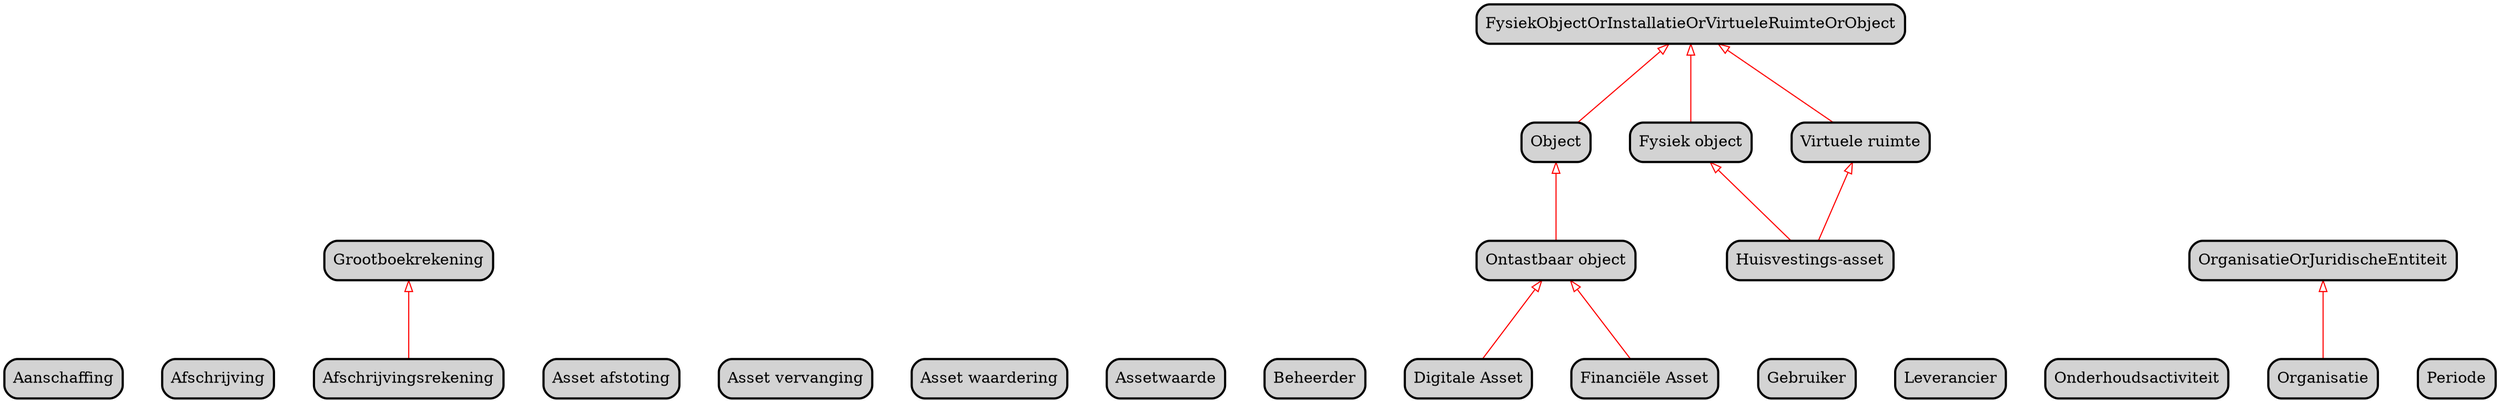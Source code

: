 digraph {
	graph [bgcolor=white,
		landscape=false,
		mode=ipsep,
		nodesep=0.5,
		outputorder=edgesfirst,
		overlap=voronoi,
		rank=same,
		rankdir=BT,
		ranksep=1,
		remincross=true
	];
	node [bgcolor=lightgray,
		label="\N",
		shape=box,
		style="rounded,filled,bold"
	];
	edge [color=black,
		len=4
	];
	4109969044283413085	[label=Aanschaffing];
	4109969044283413086	[label=Afschrijving];
	4109969044283413087	[label=Afschrijvingsrekening];
	238150469737362640	[label=Grootboekrekening];
	4109969044283413087 -> 238150469737362640	[arrowhead=onormal,
		color=red,
		len=2];
	4109969044283413080	[label="Asset afstoting"];
	4109969044283413081	[label="Asset vervanging"];
	4109969044283413082	[label="Asset waardering"];
	4109969044283413083	[label=Assetwaarde];
	4109969044283413076	[label=Beheerder];
	4109969044283413077	[label="Digitale Asset"];
	238150469737362627	[label="Ontastbaar object"];
	4109969044283413077 -> 238150469737362627	[arrowhead=onormal,
		color=red,
		len=2];
	238150469737362636	[label="Financiële Asset"];
	238150469737362636 -> 238150469737362627	[arrowhead=onormal,
		color=red,
		len=2];
	238150469737362635	[label="Fysiek object"];
	238150469737362634	[label=FysiekObjectOrInstallatieOrVirtueleRuimteOrObject];
	238150469737362635 -> 238150469737362634	[arrowhead=onormal,
		color=red,
		len=2];
	238150469737362633	[label=Gebruiker];
	238150469737362639	[label="Huisvestings-asset"];
	238150469737362639 -> 238150469737362635	[arrowhead=onormal,
		color=red,
		len=2];
	238147171202478034	[label="Virtuele ruimte"];
	238150469737362639 -> 238147171202478034	[arrowhead=onormal,
		color=red,
		len=2];
	238150469737362638	[label=Leverancier];
	238150469737362637	[label=Object];
	238150469737362637 -> 238150469737362634	[arrowhead=onormal,
		color=red,
		len=2];
	238150469737362628	[label=Onderhoudsactiviteit];
	238150469737362627 -> 238150469737362637	[arrowhead=onormal,
		color=red,
		len=2];
	238147171202478035	[label=Organisatie];
	238147171202478036	[label=OrganisatieOrJuridischeEntiteit];
	238147171202478035 -> 238147171202478036	[arrowhead=onormal,
		color=red,
		len=2];
	238147171202478033	[label=Periode];
	238147171202478034 -> 238150469737362634	[arrowhead=onormal,
		color=red,
		len=2];
}

